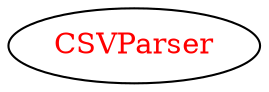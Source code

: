 digraph dependencyGraph {
 concentrate=true;
 ranksep="2.0";
 rankdir="LR"; 
 splines="ortho";
"CSVParser" [fontcolor="red"];
}